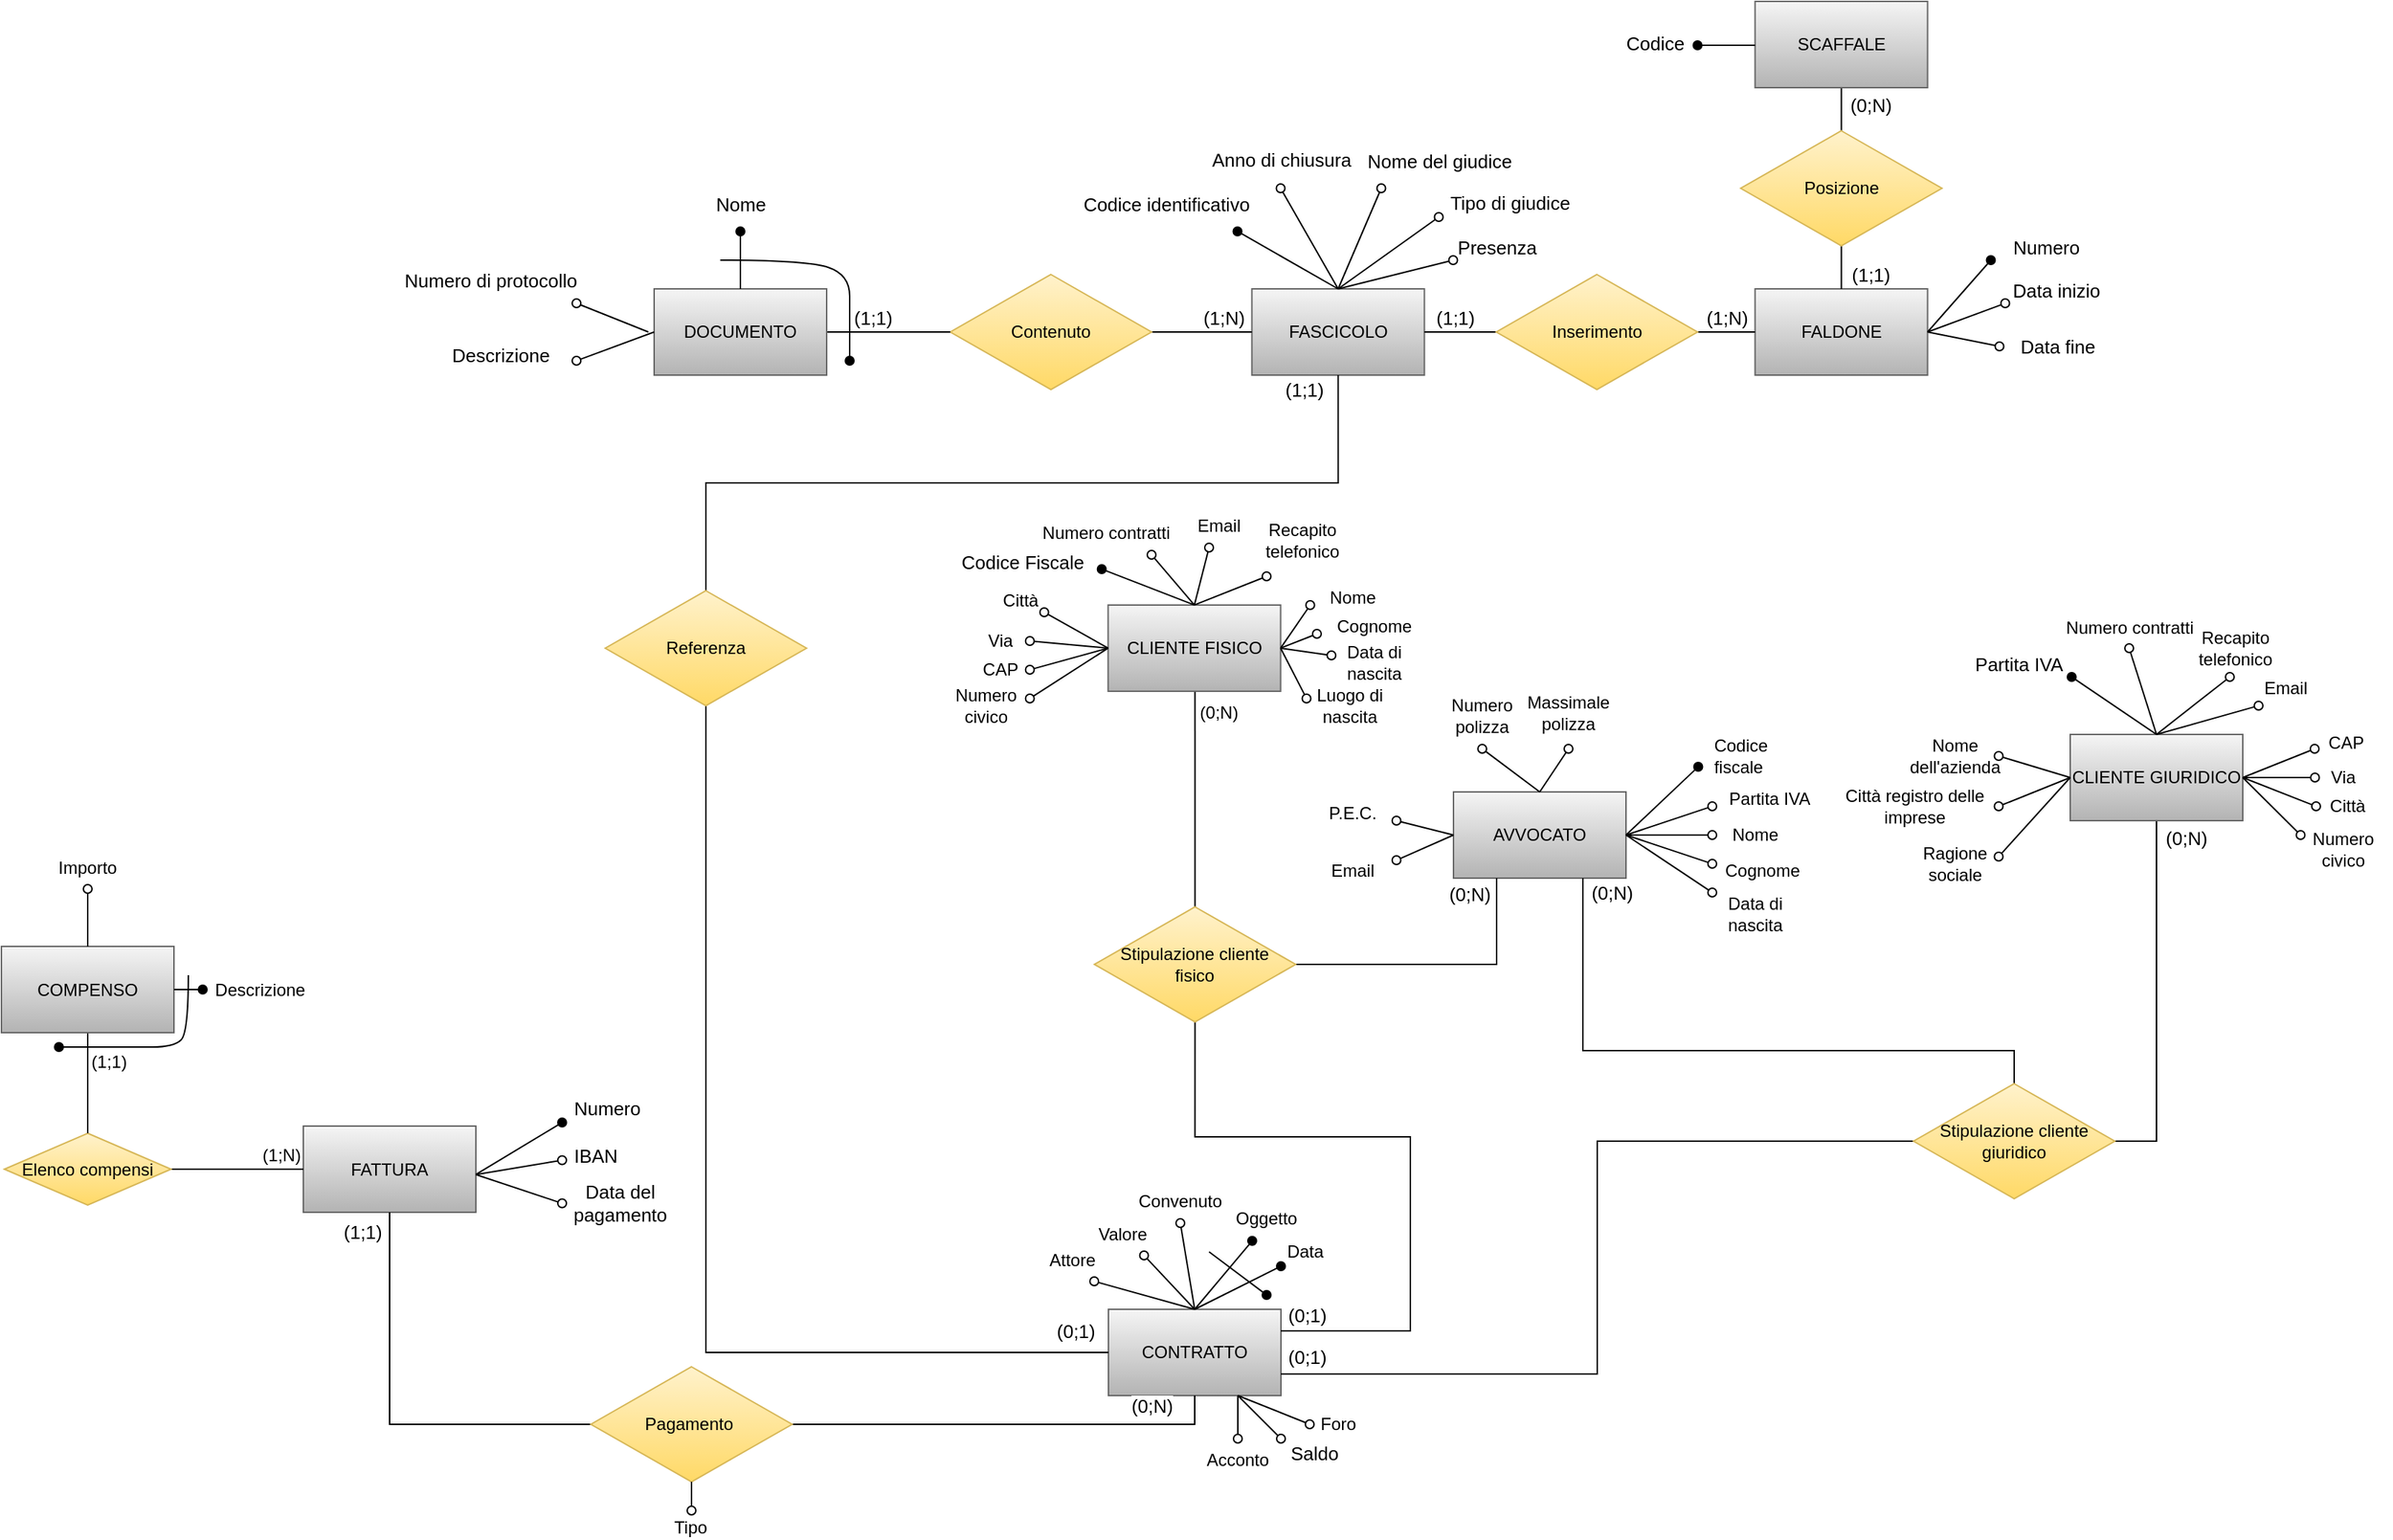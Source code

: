 <mxfile version="16.1.2" type="device"><diagram id="iPV8rr2l48kAMLrcwVqX" name="Pagina-1"><mxGraphModel dx="4246" dy="598" grid="1" gridSize="10" guides="1" tooltips="1" connect="1" arrows="1" fold="1" page="1" pageScale="1" pageWidth="3300" pageHeight="4681" math="0" shadow="0"><root><mxCell id="0"/><mxCell id="1" parent="0"/><mxCell id="Azkcx-v8ZAb5tXpgBB37-1" value="FASCICOLO" style="rounded=0;whiteSpace=wrap;html=1;fillColor=#f5f5f5;gradientColor=#b3b3b3;strokeColor=#666666;" parent="1" vertex="1"><mxGeometry x="579.77" y="360" width="120" height="60" as="geometry"/></mxCell><mxCell id="Azkcx-v8ZAb5tXpgBB37-2" value="FALDONE" style="rounded=0;whiteSpace=wrap;html=1;fillColor=#f5f5f5;gradientColor=#b3b3b3;strokeColor=#666666;" parent="1" vertex="1"><mxGeometry x="929.77" y="360" width="120" height="60" as="geometry"/></mxCell><mxCell id="Azkcx-v8ZAb5tXpgBB37-3" value="" style="edgeStyle=orthogonalEdgeStyle;rounded=0;orthogonalLoop=1;jettySize=auto;html=1;startArrow=none;startFill=0;endArrow=none;endFill=0;" parent="1" source="Azkcx-v8ZAb5tXpgBB37-5" target="Azkcx-v8ZAb5tXpgBB37-1" edge="1"><mxGeometry relative="1" as="geometry"/></mxCell><mxCell id="Azkcx-v8ZAb5tXpgBB37-4" value="(1;N)" style="edgeLabel;html=1;align=center;verticalAlign=middle;resizable=0;points=[];fontSize=13;" parent="Azkcx-v8ZAb5tXpgBB37-3" vertex="1" connectable="0"><mxGeometry x="0.4" y="2" relative="1" as="geometry"><mxPoint x="1" y="-8" as="offset"/></mxGeometry></mxCell><mxCell id="Azkcx-v8ZAb5tXpgBB37-5" value="Contenuto" style="rhombus;whiteSpace=wrap;html=1;fillColor=#fff2cc;gradientColor=#ffd966;strokeColor=#d6b656;" parent="1" vertex="1"><mxGeometry x="370" y="350" width="140" height="80" as="geometry"/></mxCell><mxCell id="Azkcx-v8ZAb5tXpgBB37-6" value="" style="edgeStyle=orthogonalEdgeStyle;rounded=0;orthogonalLoop=1;jettySize=auto;html=1;startArrow=none;startFill=0;endArrow=none;endFill=0;" parent="1" source="Azkcx-v8ZAb5tXpgBB37-10" target="Azkcx-v8ZAb5tXpgBB37-2" edge="1"><mxGeometry relative="1" as="geometry"/></mxCell><mxCell id="Azkcx-v8ZAb5tXpgBB37-7" value="(1;N)" style="edgeLabel;html=1;align=center;verticalAlign=middle;resizable=0;points=[];fontSize=13;" parent="Azkcx-v8ZAb5tXpgBB37-6" vertex="1" connectable="0"><mxGeometry x="-0.2" relative="1" as="geometry"><mxPoint x="4" y="-10" as="offset"/></mxGeometry></mxCell><mxCell id="Azkcx-v8ZAb5tXpgBB37-8" value="" style="edgeStyle=orthogonalEdgeStyle;rounded=0;orthogonalLoop=1;jettySize=auto;html=1;startArrow=none;startFill=0;endArrow=none;endFill=0;" parent="1" source="Azkcx-v8ZAb5tXpgBB37-10" target="Azkcx-v8ZAb5tXpgBB37-1" edge="1"><mxGeometry relative="1" as="geometry"/></mxCell><mxCell id="Azkcx-v8ZAb5tXpgBB37-9" value="(1;1)" style="edgeLabel;html=1;align=center;verticalAlign=middle;resizable=0;points=[];fontSize=13;" parent="Azkcx-v8ZAb5tXpgBB37-8" vertex="1" connectable="0"><mxGeometry x="-0.433" y="2" relative="1" as="geometry"><mxPoint x="-15" y="-12" as="offset"/></mxGeometry></mxCell><mxCell id="Azkcx-v8ZAb5tXpgBB37-10" value="Inserimento" style="rhombus;whiteSpace=wrap;html=1;fillColor=#fff2cc;gradientColor=#ffd966;strokeColor=#d6b656;" parent="1" vertex="1"><mxGeometry x="749.77" y="350" width="140" height="80" as="geometry"/></mxCell><mxCell id="Azkcx-v8ZAb5tXpgBB37-11" value="" style="edgeStyle=orthogonalEdgeStyle;rounded=0;orthogonalLoop=1;jettySize=auto;html=1;startArrow=none;startFill=0;endArrow=none;endFill=0;" parent="1" source="Azkcx-v8ZAb5tXpgBB37-15" target="Azkcx-v8ZAb5tXpgBB37-2" edge="1"><mxGeometry relative="1" as="geometry"/></mxCell><mxCell id="Azkcx-v8ZAb5tXpgBB37-12" value="&lt;font style=&quot;font-size: 13px&quot;&gt;(1;1)&lt;/font&gt;" style="edgeLabel;html=1;align=center;verticalAlign=middle;resizable=0;points=[];" parent="Azkcx-v8ZAb5tXpgBB37-11" vertex="1" connectable="0"><mxGeometry x="0.36" y="1" relative="1" as="geometry"><mxPoint x="19" y="6" as="offset"/></mxGeometry></mxCell><mxCell id="Azkcx-v8ZAb5tXpgBB37-13" value="" style="edgeStyle=orthogonalEdgeStyle;rounded=0;orthogonalLoop=1;jettySize=auto;html=1;startArrow=none;startFill=0;endArrow=none;endFill=0;" parent="1" source="Azkcx-v8ZAb5tXpgBB37-15" target="Azkcx-v8ZAb5tXpgBB37-16" edge="1"><mxGeometry relative="1" as="geometry"/></mxCell><mxCell id="Azkcx-v8ZAb5tXpgBB37-14" value="(0;N)" style="edgeLabel;html=1;align=center;verticalAlign=middle;resizable=0;points=[];fontSize=13;" parent="Azkcx-v8ZAb5tXpgBB37-13" vertex="1" connectable="0"><mxGeometry x="0.52" y="2" relative="1" as="geometry"><mxPoint x="22" as="offset"/></mxGeometry></mxCell><mxCell id="Azkcx-v8ZAb5tXpgBB37-15" value="Posizione" style="rhombus;whiteSpace=wrap;html=1;fillColor=#fff2cc;gradientColor=#ffd966;strokeColor=#d6b656;" parent="1" vertex="1"><mxGeometry x="919.77" y="250" width="140" height="80" as="geometry"/></mxCell><mxCell id="Azkcx-v8ZAb5tXpgBB37-16" value="SCAFFALE" style="whiteSpace=wrap;html=1;fillColor=#f5f5f5;gradientColor=#b3b3b3;strokeColor=#666666;" parent="1" vertex="1"><mxGeometry x="929.77" y="160" width="120" height="60" as="geometry"/></mxCell><mxCell id="Azkcx-v8ZAb5tXpgBB37-17" value="" style="endArrow=oval;html=1;rounded=0;endFill=1;" parent="1" edge="1"><mxGeometry width="50" height="50" relative="1" as="geometry"><mxPoint x="929.77" y="190.5" as="sourcePoint"/><mxPoint x="889.77" y="190.5" as="targetPoint"/></mxGeometry></mxCell><mxCell id="Azkcx-v8ZAb5tXpgBB37-18" value="Codice" style="edgeLabel;html=1;align=center;verticalAlign=middle;resizable=0;points=[];fontSize=13;" parent="Azkcx-v8ZAb5tXpgBB37-17" vertex="1" connectable="0"><mxGeometry x="0.2" y="-1" relative="1" as="geometry"><mxPoint x="-46" y="-1" as="offset"/></mxGeometry></mxCell><mxCell id="Azkcx-v8ZAb5tXpgBB37-19" value="" style="edgeStyle=orthogonalEdgeStyle;rounded=0;orthogonalLoop=1;jettySize=auto;html=1;startArrow=none;startFill=0;endArrow=none;endFill=0;entryX=1;entryY=0.5;entryDx=0;entryDy=0;" parent="1" source="Azkcx-v8ZAb5tXpgBB37-5" target="Azkcx-v8ZAb5tXpgBB37-37" edge="1"><mxGeometry relative="1" as="geometry"><mxPoint x="290" y="620" as="targetPoint"/><mxPoint x="340" y="620" as="sourcePoint"/></mxGeometry></mxCell><mxCell id="Azkcx-v8ZAb5tXpgBB37-20" value="(1;1)" style="edgeLabel;html=1;align=center;verticalAlign=middle;resizable=0;points=[];fontSize=13;" parent="Azkcx-v8ZAb5tXpgBB37-19" vertex="1" connectable="0"><mxGeometry x="-0.036" y="2" relative="1" as="geometry"><mxPoint x="-13" y="-12" as="offset"/></mxGeometry></mxCell><mxCell id="Azkcx-v8ZAb5tXpgBB37-21" value="" style="endArrow=oval;html=1;rounded=0;endFill=1;" parent="1" edge="1"><mxGeometry width="50" height="50" relative="1" as="geometry"><mxPoint x="1049.77" y="390" as="sourcePoint"/><mxPoint x="1093.77" y="340" as="targetPoint"/></mxGeometry></mxCell><mxCell id="Azkcx-v8ZAb5tXpgBB37-22" value="Numero" style="edgeLabel;html=1;align=center;verticalAlign=middle;resizable=0;points=[];fontSize=13;" parent="Azkcx-v8ZAb5tXpgBB37-21" vertex="1" connectable="0"><mxGeometry x="0.46" y="-1" relative="1" as="geometry"><mxPoint x="49" y="-24" as="offset"/></mxGeometry></mxCell><mxCell id="Azkcx-v8ZAb5tXpgBB37-23" value="" style="endArrow=oval;html=1;rounded=0;endFill=0;" parent="1" edge="1"><mxGeometry width="50" height="50" relative="1" as="geometry"><mxPoint x="1049.77" y="390" as="sourcePoint"/><mxPoint x="1103.77" y="370" as="targetPoint"/></mxGeometry></mxCell><mxCell id="Azkcx-v8ZAb5tXpgBB37-24" value="Data inizio" style="edgeLabel;html=1;align=center;verticalAlign=middle;resizable=0;points=[];fontSize=13;" parent="Azkcx-v8ZAb5tXpgBB37-23" vertex="1" connectable="0"><mxGeometry x="0.46" y="-1" relative="1" as="geometry"><mxPoint x="49" y="-16" as="offset"/></mxGeometry></mxCell><mxCell id="Azkcx-v8ZAb5tXpgBB37-25" value="" style="endArrow=oval;html=1;rounded=0;endFill=0;" parent="1" edge="1"><mxGeometry width="50" height="50" relative="1" as="geometry"><mxPoint x="1049.77" y="390" as="sourcePoint"/><mxPoint x="1099.77" y="400" as="targetPoint"/></mxGeometry></mxCell><mxCell id="Azkcx-v8ZAb5tXpgBB37-26" value="Data fine" style="edgeLabel;html=1;align=center;verticalAlign=middle;resizable=0;points=[];fontSize=13;" parent="Azkcx-v8ZAb5tXpgBB37-25" vertex="1" connectable="0"><mxGeometry x="0.46" y="-1" relative="1" as="geometry"><mxPoint x="54" y="2" as="offset"/></mxGeometry></mxCell><mxCell id="Azkcx-v8ZAb5tXpgBB37-27" value="" style="endArrow=oval;html=1;rounded=0;endFill=0;exitX=0.5;exitY=0;exitDx=0;exitDy=0;" parent="1" source="Azkcx-v8ZAb5tXpgBB37-1" edge="1"><mxGeometry width="50" height="50" relative="1" as="geometry"><mxPoint x="829.77" y="529.77" as="sourcePoint"/><mxPoint x="709.77" y="310" as="targetPoint"/></mxGeometry></mxCell><mxCell id="Azkcx-v8ZAb5tXpgBB37-28" value="Tipo di giudice" style="edgeLabel;html=1;align=center;verticalAlign=middle;resizable=0;points=[];fontSize=13;" parent="Azkcx-v8ZAb5tXpgBB37-27" vertex="1" connectable="0"><mxGeometry x="0.46" y="-4" relative="1" as="geometry"><mxPoint x="65" y="-27" as="offset"/></mxGeometry></mxCell><mxCell id="Azkcx-v8ZAb5tXpgBB37-29" value="" style="endArrow=oval;html=1;rounded=0;endFill=0;exitX=0.5;exitY=0;exitDx=0;exitDy=0;" parent="1" source="Azkcx-v8ZAb5tXpgBB37-1" edge="1"><mxGeometry width="50" height="50" relative="1" as="geometry"><mxPoint x="829.77" y="529.77" as="sourcePoint"/><mxPoint x="669.77" y="290" as="targetPoint"/></mxGeometry></mxCell><mxCell id="Azkcx-v8ZAb5tXpgBB37-30" value="Nome del giudice" style="edgeLabel;html=1;align=center;verticalAlign=middle;resizable=0;points=[];fontSize=13;" parent="Azkcx-v8ZAb5tXpgBB37-29" vertex="1" connectable="0"><mxGeometry x="0.46" y="-4" relative="1" as="geometry"><mxPoint x="44" y="-40" as="offset"/></mxGeometry></mxCell><mxCell id="Azkcx-v8ZAb5tXpgBB37-31" value="" style="endArrow=oval;html=1;rounded=0;endFill=0;exitX=0.5;exitY=0;exitDx=0;exitDy=0;" parent="1" source="Azkcx-v8ZAb5tXpgBB37-1" edge="1"><mxGeometry width="50" height="50" relative="1" as="geometry"><mxPoint x="829.77" y="529.77" as="sourcePoint"/><mxPoint x="599.77" y="290" as="targetPoint"/></mxGeometry></mxCell><mxCell id="Azkcx-v8ZAb5tXpgBB37-32" value="Anno di chiusura" style="edgeLabel;html=1;align=center;verticalAlign=middle;resizable=0;points=[];fontSize=13;" parent="Azkcx-v8ZAb5tXpgBB37-31" vertex="1" connectable="0"><mxGeometry x="0.46" y="-4" relative="1" as="geometry"><mxPoint x="-14" y="-37" as="offset"/></mxGeometry></mxCell><mxCell id="Azkcx-v8ZAb5tXpgBB37-33" value="" style="endArrow=oval;html=1;rounded=0;endFill=1;exitX=0.5;exitY=0;exitDx=0;exitDy=0;" parent="1" source="Azkcx-v8ZAb5tXpgBB37-1" edge="1"><mxGeometry width="50" height="50" relative="1" as="geometry"><mxPoint x="835.77" y="529.77" as="sourcePoint"/><mxPoint x="569.77" y="320" as="targetPoint"/></mxGeometry></mxCell><mxCell id="Azkcx-v8ZAb5tXpgBB37-34" value="Codice identificativo" style="edgeLabel;html=1;align=center;verticalAlign=middle;resizable=0;points=[];fontSize=13;" parent="Azkcx-v8ZAb5tXpgBB37-33" vertex="1" connectable="0"><mxGeometry x="0.46" y="-4" relative="1" as="geometry"><mxPoint x="-71" y="-27" as="offset"/></mxGeometry></mxCell><mxCell id="Azkcx-v8ZAb5tXpgBB37-35" value="" style="endArrow=oval;html=1;rounded=0;endFill=0;exitX=0.5;exitY=0;exitDx=0;exitDy=0;" parent="1" source="Azkcx-v8ZAb5tXpgBB37-1" edge="1"><mxGeometry width="50" height="50" relative="1" as="geometry"><mxPoint x="829.77" y="529.77" as="sourcePoint"/><mxPoint x="719.77" y="340" as="targetPoint"/></mxGeometry></mxCell><mxCell id="Azkcx-v8ZAb5tXpgBB37-36" value="Presenza" style="edgeLabel;html=1;align=center;verticalAlign=middle;resizable=0;points=[];fontSize=13;" parent="Azkcx-v8ZAb5tXpgBB37-35" vertex="1" connectable="0"><mxGeometry x="0.46" y="-4" relative="1" as="geometry"><mxPoint x="51" y="-19" as="offset"/></mxGeometry></mxCell><mxCell id="Azkcx-v8ZAb5tXpgBB37-37" value="DOCUMENTO" style="rounded=0;whiteSpace=wrap;html=1;fillColor=#f5f5f5;gradientColor=#b3b3b3;strokeColor=#666666;" parent="1" vertex="1"><mxGeometry x="164" y="360" width="120" height="60" as="geometry"/></mxCell><mxCell id="Azkcx-v8ZAb5tXpgBB37-38" value="" style="endArrow=oval;html=1;rounded=0;exitX=0.5;exitY=0;exitDx=0;exitDy=0;endFill=1;" parent="1" source="Azkcx-v8ZAb5tXpgBB37-37" edge="1"><mxGeometry width="50" height="50" relative="1" as="geometry"><mxPoint x="100" y="620" as="sourcePoint"/><mxPoint x="224" y="320" as="targetPoint"/></mxGeometry></mxCell><mxCell id="Azkcx-v8ZAb5tXpgBB37-39" value="&lt;font style=&quot;font-size: 13px&quot;&gt;Nome&lt;/font&gt;" style="edgeLabel;html=1;align=center;verticalAlign=middle;resizable=0;points=[];" parent="Azkcx-v8ZAb5tXpgBB37-38" vertex="1" connectable="0"><mxGeometry x="0.582" y="1" relative="1" as="geometry"><mxPoint x="1" y="-28" as="offset"/></mxGeometry></mxCell><mxCell id="Azkcx-v8ZAb5tXpgBB37-40" value="" style="endArrow=oval;html=1;rounded=0;exitX=0;exitY=0.5;exitDx=0;exitDy=0;endFill=0;" parent="1" source="Azkcx-v8ZAb5tXpgBB37-37" edge="1"><mxGeometry width="50" height="50" relative="1" as="geometry"><mxPoint x="144" y="650" as="sourcePoint"/><mxPoint x="110" y="410" as="targetPoint"/></mxGeometry></mxCell><mxCell id="Azkcx-v8ZAb5tXpgBB37-41" value="&lt;font style=&quot;font-size: 13px&quot;&gt;Descrizione&lt;/font&gt;" style="edgeLabel;html=1;align=center;verticalAlign=middle;resizable=0;points=[];" parent="Azkcx-v8ZAb5tXpgBB37-40" vertex="1" connectable="0"><mxGeometry x="0.582" y="1" relative="1" as="geometry"><mxPoint x="-65" y="-1" as="offset"/></mxGeometry></mxCell><mxCell id="Azkcx-v8ZAb5tXpgBB37-42" value="" style="endArrow=oval;html=1;rounded=0;endFill=0;" parent="1" edge="1"><mxGeometry width="50" height="50" relative="1" as="geometry"><mxPoint x="160" y="390" as="sourcePoint"/><mxPoint x="110" y="370" as="targetPoint"/></mxGeometry></mxCell><mxCell id="Azkcx-v8ZAb5tXpgBB37-43" value="&lt;font style=&quot;font-size: 13px&quot;&gt;Numero di protocollo&lt;/font&gt;" style="edgeLabel;html=1;align=center;verticalAlign=middle;resizable=0;points=[];" parent="Azkcx-v8ZAb5tXpgBB37-42" vertex="1" connectable="0"><mxGeometry x="0.582" y="1" relative="1" as="geometry"><mxPoint x="-70" y="-21" as="offset"/></mxGeometry></mxCell><mxCell id="Azkcx-v8ZAb5tXpgBB37-44" value="CONTRATTO" style="rounded=0;whiteSpace=wrap;html=1;fillColor=#f5f5f5;gradientColor=#b3b3b3;strokeColor=#666666;" parent="1" vertex="1"><mxGeometry x="480" y="1070" width="120" height="60" as="geometry"/></mxCell><mxCell id="Azkcx-v8ZAb5tXpgBB37-45" value="AVVOCATO" style="rounded=0;whiteSpace=wrap;html=1;fillColor=#f5f5f5;gradientColor=#b3b3b3;strokeColor=#666666;" parent="1" vertex="1"><mxGeometry x="720" y="710" width="120" height="60" as="geometry"/></mxCell><mxCell id="Azkcx-v8ZAb5tXpgBB37-46" value="FATTURA" style="rounded=0;whiteSpace=wrap;html=1;fillColor=#f5f5f5;gradientColor=#b3b3b3;strokeColor=#666666;" parent="1" vertex="1"><mxGeometry x="-80.0" y="942.5" width="120" height="60" as="geometry"/></mxCell><mxCell id="Azkcx-v8ZAb5tXpgBB37-47" value="" style="edgeStyle=orthogonalEdgeStyle;rounded=0;orthogonalLoop=1;jettySize=auto;html=1;startArrow=none;startFill=0;endArrow=none;endFill=0;entryX=0.25;entryY=1;entryDx=0;entryDy=0;" parent="1" source="Azkcx-v8ZAb5tXpgBB37-52" target="Azkcx-v8ZAb5tXpgBB37-45" edge="1"><mxGeometry relative="1" as="geometry"/></mxCell><mxCell id="Azkcx-v8ZAb5tXpgBB37-48" value="(0;N)" style="edgeLabel;html=1;align=center;verticalAlign=middle;resizable=0;points=[];fontSize=13;" parent="Azkcx-v8ZAb5tXpgBB37-47" vertex="1" connectable="0"><mxGeometry x="0.489" relative="1" as="geometry"><mxPoint x="-19" y="-41" as="offset"/></mxGeometry></mxCell><mxCell id="Azkcx-v8ZAb5tXpgBB37-49" value="" style="edgeStyle=orthogonalEdgeStyle;rounded=0;orthogonalLoop=1;jettySize=auto;html=1;startArrow=none;startFill=0;endArrow=none;endFill=0;entryX=1;entryY=0.25;entryDx=0;entryDy=0;exitX=0.5;exitY=1;exitDx=0;exitDy=0;" parent="1" source="Azkcx-v8ZAb5tXpgBB37-52" target="Azkcx-v8ZAb5tXpgBB37-44" edge="1"><mxGeometry relative="1" as="geometry"><Array as="points"><mxPoint x="540" y="950"/><mxPoint x="690" y="950"/><mxPoint x="690" y="1085"/></Array></mxGeometry></mxCell><mxCell id="Azkcx-v8ZAb5tXpgBB37-50" value="(0;1)" style="edgeLabel;html=1;align=center;verticalAlign=middle;resizable=0;points=[];fontSize=13;" parent="Azkcx-v8ZAb5tXpgBB37-49" vertex="1" connectable="0"><mxGeometry x="0.6" y="2" relative="1" as="geometry"><mxPoint x="-74" y="19" as="offset"/></mxGeometry></mxCell><mxCell id="Azkcx-v8ZAb5tXpgBB37-51" style="edgeStyle=orthogonalEdgeStyle;rounded=0;jumpStyle=arc;jumpSize=10;orthogonalLoop=1;jettySize=auto;html=1;entryX=0.5;entryY=1;entryDx=0;entryDy=0;endArrow=none;endFill=0;exitX=0.5;exitY=0;exitDx=0;exitDy=0;" parent="1" source="Azkcx-v8ZAb5tXpgBB37-52" target="Azkcx-v8ZAb5tXpgBB37-89" edge="1"><mxGeometry relative="1" as="geometry"><Array as="points"><mxPoint x="540" y="640"/></Array></mxGeometry></mxCell><mxCell id="Azkcx-v8ZAb5tXpgBB37-52" value="Stipulazione cliente&lt;br&gt;fisico" style="rhombus;whiteSpace=wrap;html=1;fillColor=#fff2cc;gradientColor=#ffd966;strokeColor=#d6b656;" parent="1" vertex="1"><mxGeometry x="470.23" y="790" width="140" height="80" as="geometry"/></mxCell><mxCell id="Azkcx-v8ZAb5tXpgBB37-53" value="" style="endArrow=oval;html=1;rounded=0;endFill=1;exitX=1;exitY=0.5;exitDx=0;exitDy=0;" parent="1" edge="1"><mxGeometry width="50" height="50" relative="1" as="geometry"><mxPoint x="40" y="976.24" as="sourcePoint"/><mxPoint x="100" y="940" as="targetPoint"/></mxGeometry></mxCell><mxCell id="Azkcx-v8ZAb5tXpgBB37-54" value="&lt;font style=&quot;font-size: 13px&quot;&gt;Numero&lt;br&gt;&lt;/font&gt;" style="edgeLabel;html=1;align=center;verticalAlign=middle;resizable=0;points=[];" parent="Azkcx-v8ZAb5tXpgBB37-53" vertex="1" connectable="0"><mxGeometry x="0.58" y="2" relative="1" as="geometry"><mxPoint x="44" y="-16" as="offset"/></mxGeometry></mxCell><mxCell id="Azkcx-v8ZAb5tXpgBB37-55" value="" style="endArrow=oval;html=1;rounded=0;fontSize=13;endFill=0;" parent="1" edge="1"><mxGeometry width="50" height="50" relative="1" as="geometry"><mxPoint x="40" y="976.24" as="sourcePoint"/><mxPoint x="100" y="966.24" as="targetPoint"/></mxGeometry></mxCell><mxCell id="Azkcx-v8ZAb5tXpgBB37-56" value="IBAN" style="edgeLabel;html=1;align=center;verticalAlign=middle;resizable=0;points=[];fontSize=13;" parent="Azkcx-v8ZAb5tXpgBB37-55" vertex="1" connectable="0"><mxGeometry x="0.346" y="2" relative="1" as="geometry"><mxPoint x="43" y="-5" as="offset"/></mxGeometry></mxCell><mxCell id="Azkcx-v8ZAb5tXpgBB37-57" value="" style="endArrow=oval;html=1;rounded=0;fontSize=13;endFill=0;" parent="1" edge="1"><mxGeometry width="50" height="50" relative="1" as="geometry"><mxPoint x="40" y="976.24" as="sourcePoint"/><mxPoint x="100" y="996.24" as="targetPoint"/></mxGeometry></mxCell><mxCell id="Azkcx-v8ZAb5tXpgBB37-58" value="Data del&lt;br&gt;pagamento" style="edgeLabel;html=1;align=center;verticalAlign=middle;resizable=0;points=[];fontSize=13;" parent="Azkcx-v8ZAb5tXpgBB37-57" vertex="1" connectable="0"><mxGeometry x="0.346" y="2" relative="1" as="geometry"><mxPoint x="59" y="8" as="offset"/></mxGeometry></mxCell><mxCell id="Azkcx-v8ZAb5tXpgBB37-59" value="" style="endArrow=oval;html=1;rounded=0;endFill=1;exitX=0.5;exitY=0;exitDx=0;exitDy=0;entryX=0.33;entryY=1.069;entryDx=0;entryDy=0;entryPerimeter=0;" parent="1" source="Azkcx-v8ZAb5tXpgBB37-44" target="Azkcx-v8ZAb5tXpgBB37-60" edge="1"><mxGeometry width="50" height="50" relative="1" as="geometry"><mxPoint x="539.77" y="1050" as="sourcePoint"/><mxPoint x="570" y="1030" as="targetPoint"/></mxGeometry></mxCell><mxCell id="Azkcx-v8ZAb5tXpgBB37-60" value="Oggetto" style="text;html=1;strokeColor=none;fillColor=none;align=center;verticalAlign=middle;whiteSpace=wrap;rounded=0;" parent="1" vertex="1"><mxGeometry x="560.11" y="993" width="60.23" height="27.5" as="geometry"/></mxCell><mxCell id="Azkcx-v8ZAb5tXpgBB37-61" value="" style="endArrow=oval;html=1;rounded=0;endFill=0;exitX=0.5;exitY=0;exitDx=0;exitDy=0;entryX=0.75;entryY=1;entryDx=0;entryDy=0;" parent="1" source="Azkcx-v8ZAb5tXpgBB37-44" target="Azkcx-v8ZAb5tXpgBB37-62" edge="1"><mxGeometry width="50" height="50" relative="1" as="geometry"><mxPoint x="559.77" y="710" as="sourcePoint"/><mxPoint x="530" y="1040" as="targetPoint"/></mxGeometry></mxCell><mxCell id="Azkcx-v8ZAb5tXpgBB37-62" value="Valore" style="text;html=1;strokeColor=none;fillColor=none;align=center;verticalAlign=middle;whiteSpace=wrap;rounded=0;" parent="1" vertex="1"><mxGeometry x="459.77" y="1002.5" width="60" height="30" as="geometry"/></mxCell><mxCell id="Azkcx-v8ZAb5tXpgBB37-63" value="" style="endArrow=oval;html=1;rounded=0;endFill=0;exitX=0.5;exitY=0;exitDx=0;exitDy=0;entryX=0.75;entryY=1;entryDx=0;entryDy=0;" parent="1" source="Azkcx-v8ZAb5tXpgBB37-44" target="Azkcx-v8ZAb5tXpgBB37-64" edge="1"><mxGeometry width="50" height="50" relative="1" as="geometry"><mxPoint x="559.77" y="710" as="sourcePoint"/><mxPoint x="500" y="1050" as="targetPoint"/></mxGeometry></mxCell><mxCell id="Azkcx-v8ZAb5tXpgBB37-64" value="Attore" style="text;html=1;strokeColor=none;fillColor=none;align=center;verticalAlign=middle;whiteSpace=wrap;rounded=0;" parent="1" vertex="1"><mxGeometry x="425.11" y="1020.5" width="60" height="30" as="geometry"/></mxCell><mxCell id="Azkcx-v8ZAb5tXpgBB37-65" value="" style="endArrow=oval;html=1;rounded=0;endFill=0;exitX=0.5;exitY=0;exitDx=0;exitDy=0;" parent="1" source="Azkcx-v8ZAb5tXpgBB37-44" edge="1"><mxGeometry width="50" height="50" relative="1" as="geometry"><mxPoint x="559.77" y="710" as="sourcePoint"/><mxPoint x="530" y="1010" as="targetPoint"/></mxGeometry></mxCell><mxCell id="Azkcx-v8ZAb5tXpgBB37-66" value="Convenuto" style="text;html=1;strokeColor=none;fillColor=none;align=center;verticalAlign=middle;whiteSpace=wrap;rounded=0;" parent="1" vertex="1"><mxGeometry x="500" y="980" width="60" height="30" as="geometry"/></mxCell><mxCell id="Azkcx-v8ZAb5tXpgBB37-67" value="" style="endArrow=oval;html=1;rounded=0;endFill=0;" parent="1" edge="1"><mxGeometry width="50" height="50" relative="1" as="geometry"><mxPoint x="570" y="1130" as="sourcePoint"/><mxPoint x="570" y="1160" as="targetPoint"/></mxGeometry></mxCell><mxCell id="Azkcx-v8ZAb5tXpgBB37-68" value="Acconto" style="text;html=1;strokeColor=none;fillColor=none;align=center;verticalAlign=middle;whiteSpace=wrap;rounded=0;" parent="1" vertex="1"><mxGeometry x="539.77" y="1160" width="60" height="30" as="geometry"/></mxCell><mxCell id="Azkcx-v8ZAb5tXpgBB37-69" value="" style="endArrow=oval;html=1;rounded=0;endFill=1;exitX=0.5;exitY=0;exitDx=0;exitDy=0;" parent="1" source="Azkcx-v8ZAb5tXpgBB37-44" edge="1"><mxGeometry width="50" height="50" relative="1" as="geometry"><mxPoint x="439.77" y="710" as="sourcePoint"/><mxPoint x="600" y="1040" as="targetPoint"/></mxGeometry></mxCell><mxCell id="Azkcx-v8ZAb5tXpgBB37-70" value="Data" style="text;html=1;strokeColor=none;fillColor=none;align=center;verticalAlign=middle;whiteSpace=wrap;rounded=0;" parent="1" vertex="1"><mxGeometry x="587.23" y="1015" width="60" height="30" as="geometry"/></mxCell><mxCell id="Azkcx-v8ZAb5tXpgBB37-71" value="" style="endArrow=oval;html=1;rounded=0;endFill=1;entryX=0;entryY=0.75;entryDx=0;entryDy=0;" parent="1" target="Azkcx-v8ZAb5tXpgBB37-72" edge="1"><mxGeometry width="50" height="50" relative="1" as="geometry"><mxPoint x="840" y="740" as="sourcePoint"/><mxPoint x="869.77" y="790" as="targetPoint"/></mxGeometry></mxCell><mxCell id="Azkcx-v8ZAb5tXpgBB37-72" value="Codice fiscale&amp;nbsp;" style="text;html=1;strokeColor=none;fillColor=none;align=center;verticalAlign=middle;whiteSpace=wrap;rounded=0;" parent="1" vertex="1"><mxGeometry x="890.23" y="670" width="60" height="30" as="geometry"/></mxCell><mxCell id="Azkcx-v8ZAb5tXpgBB37-73" value="" style="endArrow=oval;html=1;rounded=0;endFill=0;exitX=1;exitY=0.5;exitDx=0;exitDy=0;" parent="1" edge="1"><mxGeometry width="50" height="50" relative="1" as="geometry"><mxPoint x="840" y="740" as="sourcePoint"/><mxPoint x="900" y="720" as="targetPoint"/></mxGeometry></mxCell><mxCell id="Azkcx-v8ZAb5tXpgBB37-74" value="Partita IVA" style="text;html=1;strokeColor=none;fillColor=none;align=center;verticalAlign=middle;whiteSpace=wrap;rounded=0;" parent="1" vertex="1"><mxGeometry x="910" y="700" width="60" height="30" as="geometry"/></mxCell><mxCell id="Azkcx-v8ZAb5tXpgBB37-75" value="" style="endArrow=oval;html=1;rounded=0;endFill=0;exitX=1;exitY=0.5;exitDx=0;exitDy=0;" parent="1" edge="1"><mxGeometry width="50" height="50" relative="1" as="geometry"><mxPoint x="840" y="740" as="sourcePoint"/><mxPoint x="900" y="740" as="targetPoint"/></mxGeometry></mxCell><mxCell id="Azkcx-v8ZAb5tXpgBB37-76" value="Nome" style="text;html=1;strokeColor=none;fillColor=none;align=center;verticalAlign=middle;whiteSpace=wrap;rounded=0;" parent="1" vertex="1"><mxGeometry x="900" y="725" width="60" height="30" as="geometry"/></mxCell><mxCell id="Azkcx-v8ZAb5tXpgBB37-77" value="" style="endArrow=oval;html=1;rounded=0;endFill=0;exitX=1;exitY=0.5;exitDx=0;exitDy=0;" parent="1" edge="1"><mxGeometry width="50" height="50" relative="1" as="geometry"><mxPoint x="840" y="740" as="sourcePoint"/><mxPoint x="900" y="760" as="targetPoint"/></mxGeometry></mxCell><mxCell id="Azkcx-v8ZAb5tXpgBB37-78" value="Cognome" style="text;html=1;strokeColor=none;fillColor=none;align=center;verticalAlign=middle;whiteSpace=wrap;rounded=0;" parent="1" vertex="1"><mxGeometry x="910" y="750" width="50" height="30" as="geometry"/></mxCell><mxCell id="Azkcx-v8ZAb5tXpgBB37-79" value="" style="endArrow=oval;html=1;rounded=0;endFill=0;exitX=1;exitY=0.5;exitDx=0;exitDy=0;" parent="1" edge="1"><mxGeometry width="50" height="50" relative="1" as="geometry"><mxPoint x="840" y="740" as="sourcePoint"/><mxPoint x="900" y="780" as="targetPoint"/></mxGeometry></mxCell><mxCell id="Azkcx-v8ZAb5tXpgBB37-80" value="Data di nascita" style="text;html=1;strokeColor=none;fillColor=none;align=center;verticalAlign=middle;whiteSpace=wrap;rounded=0;" parent="1" vertex="1"><mxGeometry x="900" y="780" width="60" height="30" as="geometry"/></mxCell><mxCell id="Azkcx-v8ZAb5tXpgBB37-81" value="" style="endArrow=oval;html=1;rounded=0;endFill=0;exitX=0;exitY=0.5;exitDx=0;exitDy=0;entryX=1;entryY=0.75;entryDx=0;entryDy=0;" parent="1" source="Azkcx-v8ZAb5tXpgBB37-45" target="Azkcx-v8ZAb5tXpgBB37-82" edge="1"><mxGeometry width="50" height="50" relative="1" as="geometry"><mxPoint x="530" y="210" as="sourcePoint"/><mxPoint x="700" y="690" as="targetPoint"/></mxGeometry></mxCell><mxCell id="Azkcx-v8ZAb5tXpgBB37-82" value="P.E.C." style="text;html=1;strokeColor=none;fillColor=none;align=center;verticalAlign=middle;whiteSpace=wrap;rounded=0;" parent="1" vertex="1"><mxGeometry x="620.34" y="715" width="60" height="20" as="geometry"/></mxCell><mxCell id="Azkcx-v8ZAb5tXpgBB37-83" value="" style="endArrow=oval;html=1;rounded=0;endFill=0;exitX=0;exitY=0.5;exitDx=0;exitDy=0;entryX=1;entryY=0.25;entryDx=0;entryDy=0;" parent="1" source="Azkcx-v8ZAb5tXpgBB37-45" target="Azkcx-v8ZAb5tXpgBB37-84" edge="1"><mxGeometry width="50" height="50" relative="1" as="geometry"><mxPoint x="530" y="210" as="sourcePoint"/><mxPoint x="670" y="700" as="targetPoint"/></mxGeometry></mxCell><mxCell id="Azkcx-v8ZAb5tXpgBB37-84" value="Email" style="text;html=1;strokeColor=none;fillColor=none;align=center;verticalAlign=middle;whiteSpace=wrap;rounded=0;" parent="1" vertex="1"><mxGeometry x="620.34" y="750" width="60" height="30" as="geometry"/></mxCell><mxCell id="Azkcx-v8ZAb5tXpgBB37-85" value="" style="endArrow=oval;html=1;rounded=0;endFill=0;" parent="1" edge="1"><mxGeometry width="50" height="50" relative="1" as="geometry"><mxPoint x="780" y="710" as="sourcePoint"/><mxPoint x="800" y="680" as="targetPoint"/></mxGeometry></mxCell><mxCell id="Azkcx-v8ZAb5tXpgBB37-86" value="Numero polizza" style="text;html=1;strokeColor=none;fillColor=none;align=center;verticalAlign=middle;whiteSpace=wrap;rounded=0;" parent="1" vertex="1"><mxGeometry x="710" y="643" width="60" height="27" as="geometry"/></mxCell><mxCell id="Azkcx-v8ZAb5tXpgBB37-87" value="" style="endArrow=oval;html=1;rounded=0;endFill=0;" parent="1" edge="1"><mxGeometry width="50" height="50" relative="1" as="geometry"><mxPoint x="780" y="710" as="sourcePoint"/><mxPoint x="740" y="680" as="targetPoint"/></mxGeometry></mxCell><mxCell id="Azkcx-v8ZAb5tXpgBB37-88" value="Massimale&lt;br&gt;polizza" style="text;html=1;strokeColor=none;fillColor=none;align=center;verticalAlign=middle;whiteSpace=wrap;rounded=0;" parent="1" vertex="1"><mxGeometry x="770" y="640" width="60" height="30" as="geometry"/></mxCell><mxCell id="Azkcx-v8ZAb5tXpgBB37-89" value="CLIENTE FISICO" style="rounded=0;whiteSpace=wrap;html=1;fillColor=#f5f5f5;gradientColor=#b3b3b3;strokeColor=#666666;" parent="1" vertex="1"><mxGeometry x="479.77" y="579.97" width="120" height="60" as="geometry"/></mxCell><mxCell id="Azkcx-v8ZAb5tXpgBB37-90" style="edgeStyle=orthogonalEdgeStyle;rounded=0;orthogonalLoop=1;jettySize=auto;html=1;entryX=1;entryY=0.5;entryDx=0;entryDy=0;endArrow=none;endFill=0;" parent="1" source="Azkcx-v8ZAb5tXpgBB37-91" target="Azkcx-v8ZAb5tXpgBB37-146" edge="1"><mxGeometry relative="1" as="geometry"/></mxCell><mxCell id="Azkcx-v8ZAb5tXpgBB37-91" value="CLIENTE GIURIDICO" style="rounded=0;whiteSpace=wrap;html=1;fillColor=#f5f5f5;gradientColor=#b3b3b3;strokeColor=#666666;" parent="1" vertex="1"><mxGeometry x="1149" y="670" width="120" height="60" as="geometry"/></mxCell><mxCell id="Azkcx-v8ZAb5tXpgBB37-92" value="" style="endArrow=oval;html=1;rounded=0;endFill=0;exitX=0;exitY=0.5;exitDx=0;exitDy=0;" parent="1" source="Azkcx-v8ZAb5tXpgBB37-91" edge="1"><mxGeometry width="50" height="50" relative="1" as="geometry"><mxPoint x="1269" y="669.5" as="sourcePoint"/><mxPoint x="1099.23" y="720" as="targetPoint"/><Array as="points"/></mxGeometry></mxCell><mxCell id="Azkcx-v8ZAb5tXpgBB37-93" value="Nome dell'azienda" style="text;html=1;strokeColor=none;fillColor=none;align=center;verticalAlign=middle;whiteSpace=wrap;rounded=0;" parent="1" vertex="1"><mxGeometry x="1039.23" y="680" width="60" height="10" as="geometry"/></mxCell><mxCell id="Azkcx-v8ZAb5tXpgBB37-94" value="" style="endArrow=oval;html=1;rounded=0;endFill=0;exitX=0;exitY=0.5;exitDx=0;exitDy=0;entryX=1;entryY=0;entryDx=0;entryDy=0;" parent="1" source="Azkcx-v8ZAb5tXpgBB37-91" target="Azkcx-v8ZAb5tXpgBB37-95" edge="1"><mxGeometry width="50" height="50" relative="1" as="geometry"><mxPoint x="1269" y="670" as="sourcePoint"/><mxPoint x="1329" y="690" as="targetPoint"/><Array as="points"/></mxGeometry></mxCell><mxCell id="Azkcx-v8ZAb5tXpgBB37-95" value="Ragione sociale" style="text;html=1;strokeColor=none;fillColor=none;align=center;verticalAlign=middle;whiteSpace=wrap;rounded=0;" parent="1" vertex="1"><mxGeometry x="1039.23" y="755" width="60" height="10" as="geometry"/></mxCell><mxCell id="Azkcx-v8ZAb5tXpgBB37-96" value="" style="endArrow=oval;html=1;rounded=0;endFill=0;exitX=1;exitY=0.5;exitDx=0;exitDy=0;entryX=0;entryY=1;entryDx=0;entryDy=0;" parent="1" source="Azkcx-v8ZAb5tXpgBB37-89" target="Azkcx-v8ZAb5tXpgBB37-97" edge="1"><mxGeometry width="50" height="50" relative="1" as="geometry"><mxPoint x="485.34" y="609.97" as="sourcePoint"/><mxPoint x="625.34" y="594.97" as="targetPoint"/><Array as="points"/></mxGeometry></mxCell><mxCell id="Azkcx-v8ZAb5tXpgBB37-97" value="Nome" style="text;html=1;strokeColor=none;fillColor=none;align=center;verticalAlign=middle;whiteSpace=wrap;rounded=0;" parent="1" vertex="1"><mxGeometry x="620.34" y="570" width="60" height="10" as="geometry"/></mxCell><mxCell id="Azkcx-v8ZAb5tXpgBB37-98" value="" style="endArrow=oval;html=1;rounded=0;endFill=0;exitX=1;exitY=0.5;exitDx=0;exitDy=0;" parent="1" source="Azkcx-v8ZAb5tXpgBB37-89" edge="1"><mxGeometry width="50" height="50" relative="1" as="geometry"><mxPoint x="485.34" y="609.97" as="sourcePoint"/><mxPoint x="625" y="600" as="targetPoint"/><Array as="points"/></mxGeometry></mxCell><mxCell id="Azkcx-v8ZAb5tXpgBB37-99" value="Cognome" style="text;html=1;strokeColor=none;fillColor=none;align=center;verticalAlign=middle;whiteSpace=wrap;rounded=0;" parent="1" vertex="1"><mxGeometry x="635.11" y="589.97" width="60" height="10" as="geometry"/></mxCell><mxCell id="Azkcx-v8ZAb5tXpgBB37-100" value="" style="endArrow=oval;html=1;rounded=0;endFill=0;entryX=0;entryY=0;entryDx=0;entryDy=0;exitX=1;exitY=0.5;exitDx=0;exitDy=0;" parent="1" source="Azkcx-v8ZAb5tXpgBB37-89" target="Azkcx-v8ZAb5tXpgBB37-101" edge="1"><mxGeometry width="50" height="50" relative="1" as="geometry"><mxPoint x="485.34" y="609.97" as="sourcePoint"/><mxPoint x="425.34" y="629.97" as="targetPoint"/><Array as="points"/></mxGeometry></mxCell><mxCell id="Azkcx-v8ZAb5tXpgBB37-101" value="Data di nascita" style="text;html=1;strokeColor=none;fillColor=none;align=center;verticalAlign=middle;whiteSpace=wrap;rounded=0;" parent="1" vertex="1"><mxGeometry x="635.11" y="615" width="60" height="10" as="geometry"/></mxCell><mxCell id="Azkcx-v8ZAb5tXpgBB37-102" value="" style="endArrow=oval;html=1;rounded=0;endFill=0;exitX=0;exitY=0.5;exitDx=0;exitDy=0;entryX=1;entryY=0.5;entryDx=0;entryDy=0;" parent="1" source="Azkcx-v8ZAb5tXpgBB37-91" target="Azkcx-v8ZAb5tXpgBB37-93" edge="1"><mxGeometry width="50" height="50" relative="1" as="geometry"><mxPoint x="1269.0" y="670" as="sourcePoint"/><mxPoint x="1109.23" y="680" as="targetPoint"/><Array as="points"/></mxGeometry></mxCell><mxCell id="Azkcx-v8ZAb5tXpgBB37-103" value="Città registro delle imprese" style="text;html=1;strokeColor=none;fillColor=none;align=center;verticalAlign=middle;whiteSpace=wrap;rounded=0;" parent="1" vertex="1"><mxGeometry x="971.23" y="705" width="140" height="30" as="geometry"/></mxCell><mxCell id="Azkcx-v8ZAb5tXpgBB37-104" value="" style="curved=1;endArrow=oval;html=1;rounded=0;endFill=1;" parent="1" edge="1"><mxGeometry width="50" height="50" relative="1" as="geometry"><mxPoint x="210" y="340" as="sourcePoint"/><mxPoint x="300" y="410" as="targetPoint"/><Array as="points"><mxPoint x="270" y="340"/><mxPoint x="300" y="350"/><mxPoint x="300" y="380"/></Array></mxGeometry></mxCell><mxCell id="Azkcx-v8ZAb5tXpgBB37-105" value="" style="endArrow=oval;html=1;rounded=0;endFill=1;exitX=0.5;exitY=0;exitDx=0;exitDy=0;" parent="1" source="Azkcx-v8ZAb5tXpgBB37-89" edge="1"><mxGeometry width="50" height="50" relative="1" as="geometry"><mxPoint x="545.34" y="574.97" as="sourcePoint"/><mxPoint x="475.34" y="554.97" as="targetPoint"/></mxGeometry></mxCell><mxCell id="Azkcx-v8ZAb5tXpgBB37-106" value="&lt;font style=&quot;font-size: 13px&quot;&gt;Codice Fiscale&lt;br&gt;&lt;/font&gt;" style="edgeLabel;html=1;align=center;verticalAlign=middle;resizable=0;points=[];" parent="Azkcx-v8ZAb5tXpgBB37-105" vertex="1" connectable="0"><mxGeometry x="0.58" y="2" relative="1" as="geometry"><mxPoint x="-68" y="-12" as="offset"/></mxGeometry></mxCell><mxCell id="Azkcx-v8ZAb5tXpgBB37-107" value="" style="endArrow=oval;html=1;rounded=0;endFill=1;exitX=0.5;exitY=0;exitDx=0;exitDy=0;" parent="1" source="Azkcx-v8ZAb5tXpgBB37-91" edge="1"><mxGeometry width="50" height="50" relative="1" as="geometry"><mxPoint x="1189.0" y="755" as="sourcePoint"/><mxPoint x="1150" y="630" as="targetPoint"/></mxGeometry></mxCell><mxCell id="Azkcx-v8ZAb5tXpgBB37-108" value="&lt;font style=&quot;font-size: 13px&quot;&gt;Partita IVA&lt;br&gt;&lt;/font&gt;" style="edgeLabel;html=1;align=center;verticalAlign=middle;resizable=0;points=[];" parent="Azkcx-v8ZAb5tXpgBB37-107" vertex="1" connectable="0"><mxGeometry x="0.58" y="2" relative="1" as="geometry"><mxPoint x="-48" y="-19" as="offset"/></mxGeometry></mxCell><mxCell id="Azkcx-v8ZAb5tXpgBB37-109" value="" style="endArrow=oval;html=1;rounded=0;endFill=0;exitX=0.75;exitY=1;exitDx=0;exitDy=0;" parent="1" source="Azkcx-v8ZAb5tXpgBB37-44" edge="1"><mxGeometry width="50" height="50" relative="1" as="geometry"><mxPoint x="540" y="1110" as="sourcePoint"/><mxPoint x="600" y="1160" as="targetPoint"/></mxGeometry></mxCell><mxCell id="Azkcx-v8ZAb5tXpgBB37-110" value="&lt;font style=&quot;font-size: 13px&quot;&gt;Saldo&lt;/font&gt;" style="edgeLabel;html=1;align=center;verticalAlign=middle;resizable=0;points=[];" parent="Azkcx-v8ZAb5tXpgBB37-109" vertex="1" connectable="0"><mxGeometry x="0.454" y="-1" relative="1" as="geometry"><mxPoint x="32" y="17" as="offset"/></mxGeometry></mxCell><mxCell id="Azkcx-v8ZAb5tXpgBB37-111" value="" style="endArrow=oval;html=1;rounded=0;endFill=0;exitX=0.5;exitY=0;exitDx=0;exitDy=0;" parent="1" source="Azkcx-v8ZAb5tXpgBB37-89" edge="1"><mxGeometry width="50" height="50" relative="1" as="geometry"><mxPoint x="605.34" y="544.97" as="sourcePoint"/><mxPoint x="550" y="540" as="targetPoint"/><Array as="points"/></mxGeometry></mxCell><mxCell id="Azkcx-v8ZAb5tXpgBB37-112" value="Email" style="text;html=1;strokeColor=none;fillColor=none;align=center;verticalAlign=middle;whiteSpace=wrap;rounded=0;" parent="1" vertex="1"><mxGeometry x="527.23" y="520" width="60" height="10" as="geometry"/></mxCell><mxCell id="Azkcx-v8ZAb5tXpgBB37-113" value="" style="endArrow=oval;html=1;rounded=0;endFill=0;exitX=0.5;exitY=0;exitDx=0;exitDy=0;" parent="1" source="Azkcx-v8ZAb5tXpgBB37-89" edge="1"><mxGeometry width="50" height="50" relative="1" as="geometry"><mxPoint x="605.34" y="544.97" as="sourcePoint"/><mxPoint x="590" y="560" as="targetPoint"/><Array as="points"/></mxGeometry></mxCell><mxCell id="Azkcx-v8ZAb5tXpgBB37-114" value="Recapito telefonico" style="text;html=1;strokeColor=none;fillColor=none;align=center;verticalAlign=middle;whiteSpace=wrap;rounded=0;" parent="1" vertex="1"><mxGeometry x="569.77" y="530" width="90" height="10" as="geometry"/></mxCell><mxCell id="Azkcx-v8ZAb5tXpgBB37-115" value="" style="endArrow=oval;html=1;rounded=0;endFill=0;exitX=0;exitY=0.5;exitDx=0;exitDy=0;" parent="1" source="Azkcx-v8ZAb5tXpgBB37-89" edge="1"><mxGeometry width="50" height="50" relative="1" as="geometry"><mxPoint x="385.11" y="579.97" as="sourcePoint"/><mxPoint x="425.34" y="604.97" as="targetPoint"/><Array as="points"/></mxGeometry></mxCell><mxCell id="Azkcx-v8ZAb5tXpgBB37-116" value="Via" style="text;html=1;strokeColor=none;fillColor=none;align=center;verticalAlign=middle;whiteSpace=wrap;rounded=0;" parent="1" vertex="1"><mxGeometry x="375.34" y="599.97" width="60" height="10" as="geometry"/></mxCell><mxCell id="Azkcx-v8ZAb5tXpgBB37-117" value="" style="endArrow=oval;html=1;rounded=0;endFill=0;exitX=0;exitY=0.5;exitDx=0;exitDy=0;" parent="1" source="Azkcx-v8ZAb5tXpgBB37-89" edge="1"><mxGeometry width="50" height="50" relative="1" as="geometry"><mxPoint x="385.11" y="579.97" as="sourcePoint"/><mxPoint x="425.34" y="624.97" as="targetPoint"/><Array as="points"/></mxGeometry></mxCell><mxCell id="Azkcx-v8ZAb5tXpgBB37-118" value="CAP" style="text;html=1;strokeColor=none;fillColor=none;align=center;verticalAlign=middle;whiteSpace=wrap;rounded=0;" parent="1" vertex="1"><mxGeometry x="375.34" y="619.97" width="60" height="10" as="geometry"/></mxCell><mxCell id="Azkcx-v8ZAb5tXpgBB37-119" value="" style="endArrow=oval;html=1;rounded=0;endFill=0;exitX=0;exitY=0.5;exitDx=0;exitDy=0;" parent="1" source="Azkcx-v8ZAb5tXpgBB37-89" edge="1"><mxGeometry width="50" height="50" relative="1" as="geometry"><mxPoint x="385.11" y="579.97" as="sourcePoint"/><mxPoint x="425.34" y="644.97" as="targetPoint"/><Array as="points"/></mxGeometry></mxCell><mxCell id="Azkcx-v8ZAb5tXpgBB37-120" value="Numero civico" style="text;html=1;strokeColor=none;fillColor=none;align=center;verticalAlign=middle;whiteSpace=wrap;rounded=0;" parent="1" vertex="1"><mxGeometry x="365.11" y="644.97" width="60" height="10" as="geometry"/></mxCell><mxCell id="Azkcx-v8ZAb5tXpgBB37-121" value="" style="endArrow=oval;html=1;rounded=0;endFill=0;exitX=0;exitY=0.5;exitDx=0;exitDy=0;" parent="1" source="Azkcx-v8ZAb5tXpgBB37-89" edge="1"><mxGeometry width="50" height="50" relative="1" as="geometry"><mxPoint x="385.11" y="579.97" as="sourcePoint"/><mxPoint x="435.34" y="584.97" as="targetPoint"/><Array as="points"/></mxGeometry></mxCell><mxCell id="Azkcx-v8ZAb5tXpgBB37-122" value="Città" style="text;html=1;strokeColor=none;fillColor=none;align=center;verticalAlign=middle;whiteSpace=wrap;rounded=0;" parent="1" vertex="1"><mxGeometry x="389.34" y="572.47" width="60" height="10" as="geometry"/></mxCell><mxCell id="Azkcx-v8ZAb5tXpgBB37-123" value="" style="endArrow=oval;html=1;rounded=0;endFill=0;exitX=0.5;exitY=0;exitDx=0;exitDy=0;" parent="1" source="Azkcx-v8ZAb5tXpgBB37-89" edge="1"><mxGeometry width="50" height="50" relative="1" as="geometry"><mxPoint x="605.34" y="544.97" as="sourcePoint"/><mxPoint x="510" y="545" as="targetPoint"/><Array as="points"/></mxGeometry></mxCell><mxCell id="Azkcx-v8ZAb5tXpgBB37-124" value="Numero contratti" style="edgeLabel;html=1;align=center;verticalAlign=middle;resizable=0;points=[];fontSize=12;" parent="Azkcx-v8ZAb5tXpgBB37-123" vertex="1" connectable="0"><mxGeometry x="-0.029" relative="1" as="geometry"><mxPoint x="-47" y="-33" as="offset"/></mxGeometry></mxCell><mxCell id="Azkcx-v8ZAb5tXpgBB37-125" value="" style="endArrow=oval;html=1;rounded=0;endFill=0;exitX=0.5;exitY=0;exitDx=0;exitDy=0;" parent="1" source="Azkcx-v8ZAb5tXpgBB37-91" edge="1"><mxGeometry width="50" height="50" relative="1" as="geometry"><mxPoint x="1689.23" y="830" as="sourcePoint"/><mxPoint x="1280" y="650" as="targetPoint"/><Array as="points"/></mxGeometry></mxCell><mxCell id="Azkcx-v8ZAb5tXpgBB37-126" value="Email" style="text;html=1;strokeColor=none;fillColor=none;align=center;verticalAlign=middle;whiteSpace=wrap;rounded=0;" parent="1" vertex="1"><mxGeometry x="1269" y="633" width="60" height="10" as="geometry"/></mxCell><mxCell id="Azkcx-v8ZAb5tXpgBB37-127" value="" style="endArrow=oval;html=1;rounded=0;endFill=0;exitX=0.5;exitY=0;exitDx=0;exitDy=0;" parent="1" source="Azkcx-v8ZAb5tXpgBB37-91" edge="1"><mxGeometry width="50" height="50" relative="1" as="geometry"><mxPoint x="1689.23" y="830" as="sourcePoint"/><mxPoint x="1260" y="630" as="targetPoint"/><Array as="points"/></mxGeometry></mxCell><mxCell id="Azkcx-v8ZAb5tXpgBB37-128" value="Recapito telefonico" style="text;html=1;strokeColor=none;fillColor=none;align=center;verticalAlign=middle;whiteSpace=wrap;rounded=0;" parent="1" vertex="1"><mxGeometry x="1219.23" y="605" width="90" height="10" as="geometry"/></mxCell><mxCell id="Azkcx-v8ZAb5tXpgBB37-129" value="" style="endArrow=oval;html=1;rounded=0;endFill=0;exitX=1;exitY=0.5;exitDx=0;exitDy=0;" parent="1" edge="1"><mxGeometry width="50" height="50" relative="1" as="geometry"><mxPoint x="1269" y="700" as="sourcePoint"/><mxPoint x="1319.23" y="700" as="targetPoint"/><Array as="points"/></mxGeometry></mxCell><mxCell id="Azkcx-v8ZAb5tXpgBB37-130" value="Via" style="text;html=1;strokeColor=none;fillColor=none;align=center;verticalAlign=middle;whiteSpace=wrap;rounded=0;" parent="1" vertex="1"><mxGeometry x="1309.23" y="695" width="60" height="10" as="geometry"/></mxCell><mxCell id="Azkcx-v8ZAb5tXpgBB37-131" value="" style="endArrow=oval;html=1;rounded=0;endFill=0;exitX=1;exitY=0.5;exitDx=0;exitDy=0;" parent="1" edge="1"><mxGeometry width="50" height="50" relative="1" as="geometry"><mxPoint x="1269" y="700" as="sourcePoint"/><mxPoint x="1319" y="680" as="targetPoint"/><Array as="points"/></mxGeometry></mxCell><mxCell id="Azkcx-v8ZAb5tXpgBB37-132" value="CAP" style="text;html=1;strokeColor=none;fillColor=none;align=center;verticalAlign=middle;whiteSpace=wrap;rounded=0;" parent="1" vertex="1"><mxGeometry x="1311.23" y="671" width="60" height="10" as="geometry"/></mxCell><mxCell id="Azkcx-v8ZAb5tXpgBB37-133" value="" style="endArrow=oval;html=1;rounded=0;endFill=0;exitX=1;exitY=0.5;exitDx=0;exitDy=0;" parent="1" edge="1"><mxGeometry width="50" height="50" relative="1" as="geometry"><mxPoint x="1269" y="700" as="sourcePoint"/><mxPoint x="1309.23" y="740" as="targetPoint"/><Array as="points"/></mxGeometry></mxCell><mxCell id="Azkcx-v8ZAb5tXpgBB37-134" value="Numero civico" style="text;html=1;strokeColor=none;fillColor=none;align=center;verticalAlign=middle;whiteSpace=wrap;rounded=0;" parent="1" vertex="1"><mxGeometry x="1309.23" y="745" width="60" height="10" as="geometry"/></mxCell><mxCell id="Azkcx-v8ZAb5tXpgBB37-135" value="" style="endArrow=oval;html=1;rounded=0;endFill=0;exitX=1;exitY=0.5;exitDx=0;exitDy=0;" parent="1" edge="1"><mxGeometry width="50" height="50" relative="1" as="geometry"><mxPoint x="1269" y="700" as="sourcePoint"/><mxPoint x="1320" y="720" as="targetPoint"/><Array as="points"/></mxGeometry></mxCell><mxCell id="Azkcx-v8ZAb5tXpgBB37-136" value="Città" style="text;html=1;strokeColor=none;fillColor=none;align=center;verticalAlign=middle;whiteSpace=wrap;rounded=0;" parent="1" vertex="1"><mxGeometry x="1312.23" y="715" width="60" height="10" as="geometry"/></mxCell><mxCell id="Azkcx-v8ZAb5tXpgBB37-137" value="" style="endArrow=oval;html=1;rounded=0;endFill=0;exitX=0.5;exitY=0;exitDx=0;exitDy=0;" parent="1" source="Azkcx-v8ZAb5tXpgBB37-91" edge="1"><mxGeometry width="50" height="50" relative="1" as="geometry"><mxPoint x="1689.23" y="830" as="sourcePoint"/><mxPoint x="1190" y="610" as="targetPoint"/><Array as="points"/></mxGeometry></mxCell><mxCell id="Azkcx-v8ZAb5tXpgBB37-138" value="Numero contratti" style="edgeLabel;html=1;align=center;verticalAlign=middle;resizable=0;points=[];fontSize=12;" parent="Azkcx-v8ZAb5tXpgBB37-137" vertex="1" connectable="0"><mxGeometry x="-0.029" relative="1" as="geometry"><mxPoint x="-10" y="-45" as="offset"/></mxGeometry></mxCell><mxCell id="Azkcx-v8ZAb5tXpgBB37-139" style="edgeStyle=orthogonalEdgeStyle;rounded=0;orthogonalLoop=1;jettySize=auto;html=1;entryX=0.5;entryY=1;entryDx=0;entryDy=0;endArrow=none;endFill=0;" parent="1" source="Azkcx-v8ZAb5tXpgBB37-141" target="Azkcx-v8ZAb5tXpgBB37-46" edge="1"><mxGeometry relative="1" as="geometry"/></mxCell><mxCell id="Azkcx-v8ZAb5tXpgBB37-140" style="edgeStyle=orthogonalEdgeStyle;rounded=0;orthogonalLoop=1;jettySize=auto;html=1;entryX=0.5;entryY=1;entryDx=0;entryDy=0;endArrow=none;endFill=0;jumpStyle=arc;jumpSize=10;" parent="1" source="Azkcx-v8ZAb5tXpgBB37-141" target="Azkcx-v8ZAb5tXpgBB37-44" edge="1"><mxGeometry relative="1" as="geometry"/></mxCell><mxCell id="Azkcx-v8ZAb5tXpgBB37-141" value="Pagamento&amp;nbsp;" style="rhombus;whiteSpace=wrap;html=1;fillColor=#fff2cc;gradientColor=#ffd966;strokeColor=#d6b656;" parent="1" vertex="1"><mxGeometry x="120.0" y="1110" width="140" height="80" as="geometry"/></mxCell><mxCell id="Azkcx-v8ZAb5tXpgBB37-142" value="(1;1)" style="edgeLabel;html=1;align=center;verticalAlign=middle;resizable=0;points=[];fontSize=13;" parent="1" vertex="1" connectable="0"><mxGeometry x="-29.997" y="997.5" as="geometry"><mxPoint x="-9" y="18" as="offset"/></mxGeometry></mxCell><mxCell id="Azkcx-v8ZAb5tXpgBB37-143" value="(0;N)" style="edgeLabel;html=1;align=center;verticalAlign=middle;resizable=0;points=[];fontSize=13;" parent="1" vertex="1" connectable="0"><mxGeometry x="489.77" y="1140.0" as="geometry"><mxPoint x="20" y="-3" as="offset"/></mxGeometry></mxCell><mxCell id="Azkcx-v8ZAb5tXpgBB37-144" style="edgeStyle=orthogonalEdgeStyle;rounded=0;jumpStyle=arc;jumpSize=10;orthogonalLoop=1;jettySize=auto;html=1;entryX=1;entryY=0.75;entryDx=0;entryDy=0;endArrow=none;endFill=0;" parent="1" source="Azkcx-v8ZAb5tXpgBB37-146" target="Azkcx-v8ZAb5tXpgBB37-44" edge="1"><mxGeometry relative="1" as="geometry"/></mxCell><mxCell id="Azkcx-v8ZAb5tXpgBB37-145" style="edgeStyle=orthogonalEdgeStyle;rounded=0;jumpStyle=arc;jumpSize=10;orthogonalLoop=1;jettySize=auto;html=1;entryX=0.75;entryY=1;entryDx=0;entryDy=0;endArrow=none;endFill=0;" parent="1" source="Azkcx-v8ZAb5tXpgBB37-146" target="Azkcx-v8ZAb5tXpgBB37-45" edge="1"><mxGeometry relative="1" as="geometry"><Array as="points"><mxPoint x="1110" y="890"/><mxPoint x="810" y="890"/></Array></mxGeometry></mxCell><mxCell id="Azkcx-v8ZAb5tXpgBB37-146" value="Stipulazione cliente&lt;br&gt;giuridico" style="rhombus;whiteSpace=wrap;html=1;fillColor=#fff2cc;gradientColor=#ffd966;strokeColor=#d6b656;" parent="1" vertex="1"><mxGeometry x="1040" y="913" width="140" height="80" as="geometry"/></mxCell><mxCell id="Azkcx-v8ZAb5tXpgBB37-147" value="" style="endArrow=oval;html=1;rounded=0;jumpStyle=none;endFill=1;" parent="1" edge="1"><mxGeometry width="50" height="50" relative="1" as="geometry"><mxPoint x="550" y="1030" as="sourcePoint"/><mxPoint x="590" y="1060" as="targetPoint"/></mxGeometry></mxCell><mxCell id="Azkcx-v8ZAb5tXpgBB37-148" value="(0;N)" style="edgeLabel;html=1;align=center;verticalAlign=middle;resizable=0;points=[];fontSize=13;" parent="1" vertex="1" connectable="0"><mxGeometry x="830.0" y="779.995" as="geometry"/></mxCell><mxCell id="Azkcx-v8ZAb5tXpgBB37-149" value="(0;N)" style="text;html=1;strokeColor=none;fillColor=none;align=center;verticalAlign=middle;whiteSpace=wrap;rounded=0;" parent="1" vertex="1"><mxGeometry x="527.23" y="640" width="60" height="30" as="geometry"/></mxCell><mxCell id="Azkcx-v8ZAb5tXpgBB37-150" value="&lt;font style=&quot;font-size: 13px&quot;&gt;(0;N)&lt;/font&gt;" style="text;html=1;strokeColor=none;fillColor=none;align=center;verticalAlign=middle;whiteSpace=wrap;rounded=0;" parent="1" vertex="1"><mxGeometry x="1200" y="727" width="60" height="30" as="geometry"/></mxCell><mxCell id="Azkcx-v8ZAb5tXpgBB37-151" value="(0;1)" style="edgeLabel;html=1;align=center;verticalAlign=middle;resizable=0;points=[];fontSize=13;" parent="1" vertex="1" connectable="0"><mxGeometry x="617.77" y="1074" as="geometry"/></mxCell><mxCell id="Azkcx-v8ZAb5tXpgBB37-152" style="edgeStyle=orthogonalEdgeStyle;rounded=0;orthogonalLoop=1;jettySize=auto;html=1;entryX=0;entryY=0.5;entryDx=0;entryDy=0;endArrow=none;endFill=0;" parent="1" source="Azkcx-v8ZAb5tXpgBB37-153" target="Azkcx-v8ZAb5tXpgBB37-46" edge="1"><mxGeometry relative="1" as="geometry"/></mxCell><mxCell id="Azkcx-v8ZAb5tXpgBB37-153" value="Elenco compensi" style="rhombus;whiteSpace=wrap;html=1;fillColor=#fff2cc;gradientColor=#ffd966;strokeColor=#d6b656;" parent="1" vertex="1"><mxGeometry x="-288" y="947.5" width="116" height="50" as="geometry"/></mxCell><mxCell id="Azkcx-v8ZAb5tXpgBB37-154" style="edgeStyle=orthogonalEdgeStyle;rounded=0;orthogonalLoop=1;jettySize=auto;html=1;endArrow=none;endFill=0;entryX=0.5;entryY=0;entryDx=0;entryDy=0;" parent="1" source="Azkcx-v8ZAb5tXpgBB37-155" target="Azkcx-v8ZAb5tXpgBB37-153" edge="1"><mxGeometry relative="1" as="geometry"><mxPoint x="-180" y="917.5" as="targetPoint"/><Array as="points"/></mxGeometry></mxCell><mxCell id="Azkcx-v8ZAb5tXpgBB37-155" value="COMPENSO" style="rounded=0;whiteSpace=wrap;html=1;fillColor=#f5f5f5;gradientColor=#b3b3b3;strokeColor=#666666;" parent="1" vertex="1"><mxGeometry x="-290" y="817.5" width="120" height="60" as="geometry"/></mxCell><mxCell id="Azkcx-v8ZAb5tXpgBB37-156" value="" style="endArrow=oval;html=1;rounded=0;exitX=0.5;exitY=0;exitDx=0;exitDy=0;endFill=0;" parent="1" source="Azkcx-v8ZAb5tXpgBB37-155" edge="1"><mxGeometry width="50" height="50" relative="1" as="geometry"><mxPoint x="-160" y="847.5" as="sourcePoint"/><mxPoint x="-230" y="777.5" as="targetPoint"/></mxGeometry></mxCell><mxCell id="Azkcx-v8ZAb5tXpgBB37-157" value="" style="endArrow=oval;html=1;rounded=0;exitX=1;exitY=0.5;exitDx=0;exitDy=0;endFill=1;" parent="1" source="Azkcx-v8ZAb5tXpgBB37-155" edge="1"><mxGeometry width="50" height="50" relative="1" as="geometry"><mxPoint x="-410" y="957.5" as="sourcePoint"/><mxPoint x="-150" y="847.5" as="targetPoint"/></mxGeometry></mxCell><mxCell id="Azkcx-v8ZAb5tXpgBB37-158" value="Descrizione" style="text;html=1;strokeColor=none;fillColor=none;align=center;verticalAlign=middle;whiteSpace=wrap;rounded=0;" parent="1" vertex="1"><mxGeometry x="-140" y="832.5" width="60" height="30" as="geometry"/></mxCell><mxCell id="Azkcx-v8ZAb5tXpgBB37-159" value="" style="endArrow=oval;html=1;curved=1;endFill=1;" parent="1" edge="1"><mxGeometry width="50" height="50" relative="1" as="geometry"><mxPoint x="-160" y="837.5" as="sourcePoint"/><mxPoint x="-250" y="887.5" as="targetPoint"/><Array as="points"><mxPoint x="-160" y="877.5"/><mxPoint x="-170" y="887.5"/><mxPoint x="-200" y="887.5"/></Array></mxGeometry></mxCell><mxCell id="Azkcx-v8ZAb5tXpgBB37-160" value="(1;1)" style="text;html=1;strokeColor=none;fillColor=none;align=center;verticalAlign=middle;whiteSpace=wrap;rounded=0;" parent="1" vertex="1"><mxGeometry x="-245" y="883" width="60" height="30" as="geometry"/></mxCell><mxCell id="Azkcx-v8ZAb5tXpgBB37-161" value="Importo" style="text;html=1;strokeColor=none;fillColor=none;align=center;verticalAlign=middle;whiteSpace=wrap;rounded=0;" parent="1" vertex="1"><mxGeometry x="-260" y="747.5" width="60" height="30" as="geometry"/></mxCell><mxCell id="Azkcx-v8ZAb5tXpgBB37-162" value="(1;N)" style="text;html=1;strokeColor=none;fillColor=none;align=center;verticalAlign=middle;whiteSpace=wrap;rounded=0;" parent="1" vertex="1"><mxGeometry x="-125" y="947.5" width="60" height="30" as="geometry"/></mxCell><mxCell id="Azkcx-v8ZAb5tXpgBB37-163" style="edgeStyle=orthogonalEdgeStyle;rounded=0;orthogonalLoop=1;jettySize=auto;html=1;entryX=0;entryY=0.5;entryDx=0;entryDy=0;endArrow=none;endFill=0;" parent="1" source="Azkcx-v8ZAb5tXpgBB37-166" target="Azkcx-v8ZAb5tXpgBB37-44" edge="1"><mxGeometry relative="1" as="geometry"><Array as="points"><mxPoint x="200" y="1100"/></Array></mxGeometry></mxCell><mxCell id="Azkcx-v8ZAb5tXpgBB37-164" value="(0;1)" style="edgeLabel;html=1;align=center;verticalAlign=middle;resizable=0;points=[];fontSize=13;" parent="Azkcx-v8ZAb5tXpgBB37-163" vertex="1" connectable="0"><mxGeometry x="0.944" y="6" relative="1" as="geometry"><mxPoint x="-3" y="-9" as="offset"/></mxGeometry></mxCell><mxCell id="Azkcx-v8ZAb5tXpgBB37-165" style="edgeStyle=orthogonalEdgeStyle;rounded=0;orthogonalLoop=1;jettySize=auto;html=1;entryX=0.5;entryY=1;entryDx=0;entryDy=0;endArrow=none;endFill=0;exitX=0.5;exitY=0;exitDx=0;exitDy=0;" parent="1" source="Azkcx-v8ZAb5tXpgBB37-166" target="Azkcx-v8ZAb5tXpgBB37-1" edge="1"><mxGeometry relative="1" as="geometry"/></mxCell><mxCell id="Azkcx-v8ZAb5tXpgBB37-166" value="Referenza" style="rhombus;whiteSpace=wrap;html=1;fillColor=#fff2cc;gradientColor=#ffd966;strokeColor=#d6b656;" parent="1" vertex="1"><mxGeometry x="130.0" y="570" width="140" height="80" as="geometry"/></mxCell><mxCell id="Azkcx-v8ZAb5tXpgBB37-167" value="Foro" style="text;html=1;strokeColor=none;fillColor=none;align=center;verticalAlign=middle;whiteSpace=wrap;rounded=0;" parent="1" vertex="1"><mxGeometry x="609.77" y="1135" width="60" height="30" as="geometry"/></mxCell><mxCell id="Azkcx-v8ZAb5tXpgBB37-168" value="" style="endArrow=oval;html=1;rounded=0;exitX=0.75;exitY=1;exitDx=0;exitDy=0;endFill=0;" parent="1" source="Azkcx-v8ZAb5tXpgBB37-44" edge="1"><mxGeometry width="50" height="50" relative="1" as="geometry"><mxPoint x="470" y="1130" as="sourcePoint"/><mxPoint x="620" y="1150" as="targetPoint"/></mxGeometry></mxCell><mxCell id="Azkcx-v8ZAb5tXpgBB37-169" value="(1;1)" style="edgeLabel;html=1;align=center;verticalAlign=middle;resizable=0;points=[];fontSize=13;" parent="1" vertex="1" connectable="0"><mxGeometry x="120.0" y="360" as="geometry"><mxPoint x="496" y="70" as="offset"/></mxGeometry></mxCell><mxCell id="yTy1xHrmnx6POO523-0u-2" value="Luogo di nascita" style="text;html=1;strokeColor=none;fillColor=none;align=center;verticalAlign=middle;whiteSpace=wrap;rounded=0;" parent="1" vertex="1"><mxGeometry x="617.77" y="644.97" width="60" height="10" as="geometry"/></mxCell><mxCell id="yTy1xHrmnx6POO523-0u-3" value="" style="endArrow=oval;html=1;rounded=0;endFill=0;entryX=0;entryY=0;entryDx=0;entryDy=0;exitX=1;exitY=0.5;exitDx=0;exitDy=0;" parent="1" source="Azkcx-v8ZAb5tXpgBB37-89" target="yTy1xHrmnx6POO523-0u-2" edge="1"><mxGeometry width="50" height="50" relative="1" as="geometry"><mxPoint x="609.77" y="619.97" as="sourcePoint"/><mxPoint x="645.11" y="625" as="targetPoint"/><Array as="points"/></mxGeometry></mxCell><mxCell id="lfxRmtl3pZSs-tvBo0v6-1" value="" style="endArrow=oval;html=1;rounded=0;endFill=0;exitX=0.5;exitY=1;exitDx=0;exitDy=0;" edge="1" parent="1" source="Azkcx-v8ZAb5tXpgBB37-141"><mxGeometry width="50" height="50" relative="1" as="geometry"><mxPoint x="550" y="1080" as="sourcePoint"/><mxPoint x="190" y="1210" as="targetPoint"/></mxGeometry></mxCell><mxCell id="lfxRmtl3pZSs-tvBo0v6-2" value="Tipo" style="edgeLabel;html=1;align=center;verticalAlign=middle;resizable=0;points=[];fontSize=12;" vertex="1" connectable="0" parent="lfxRmtl3pZSs-tvBo0v6-1"><mxGeometry x="0.3" relative="1" as="geometry"><mxPoint x="-1" y="19" as="offset"/></mxGeometry></mxCell></root></mxGraphModel></diagram></mxfile>